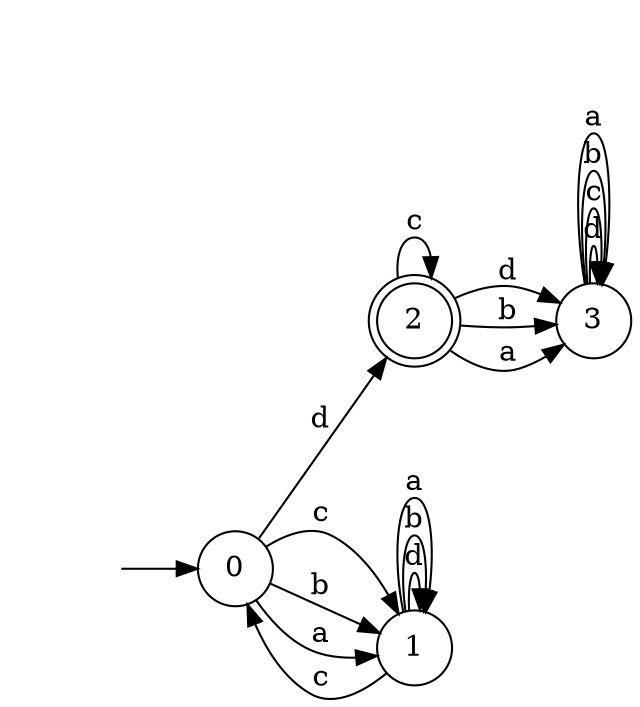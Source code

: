 digraph {
  rankdir=LR;
  0 [label="0", shape = circle];
  0 -> 2 [label="d"];
  0 -> 1 [label="c"];
  0 -> 1 [label="b"];
  0 -> 1 [label="a"];
  1 [label="1", shape = circle];
  1 -> 1 [label="d"];
  1 -> 0 [label="c"];
  1 -> 1 [label="b"];
  1 -> 1 [label="a"];
  2 [label="2", shape = doublecircle];
  2 -> 3 [label="d"];
  2 -> 2 [label="c"];
  2 -> 3 [label="b"];
  2 -> 3 [label="a"];
  3 [label="3", shape = circle];
  3 -> 3 [label="d"];
  3 -> 3 [label="c"];
  3 -> 3 [label="b"];
  3 -> 3 [label="a"];
  4 [label="", shape = plaintext];
  4 -> 0 [label=""];
}
